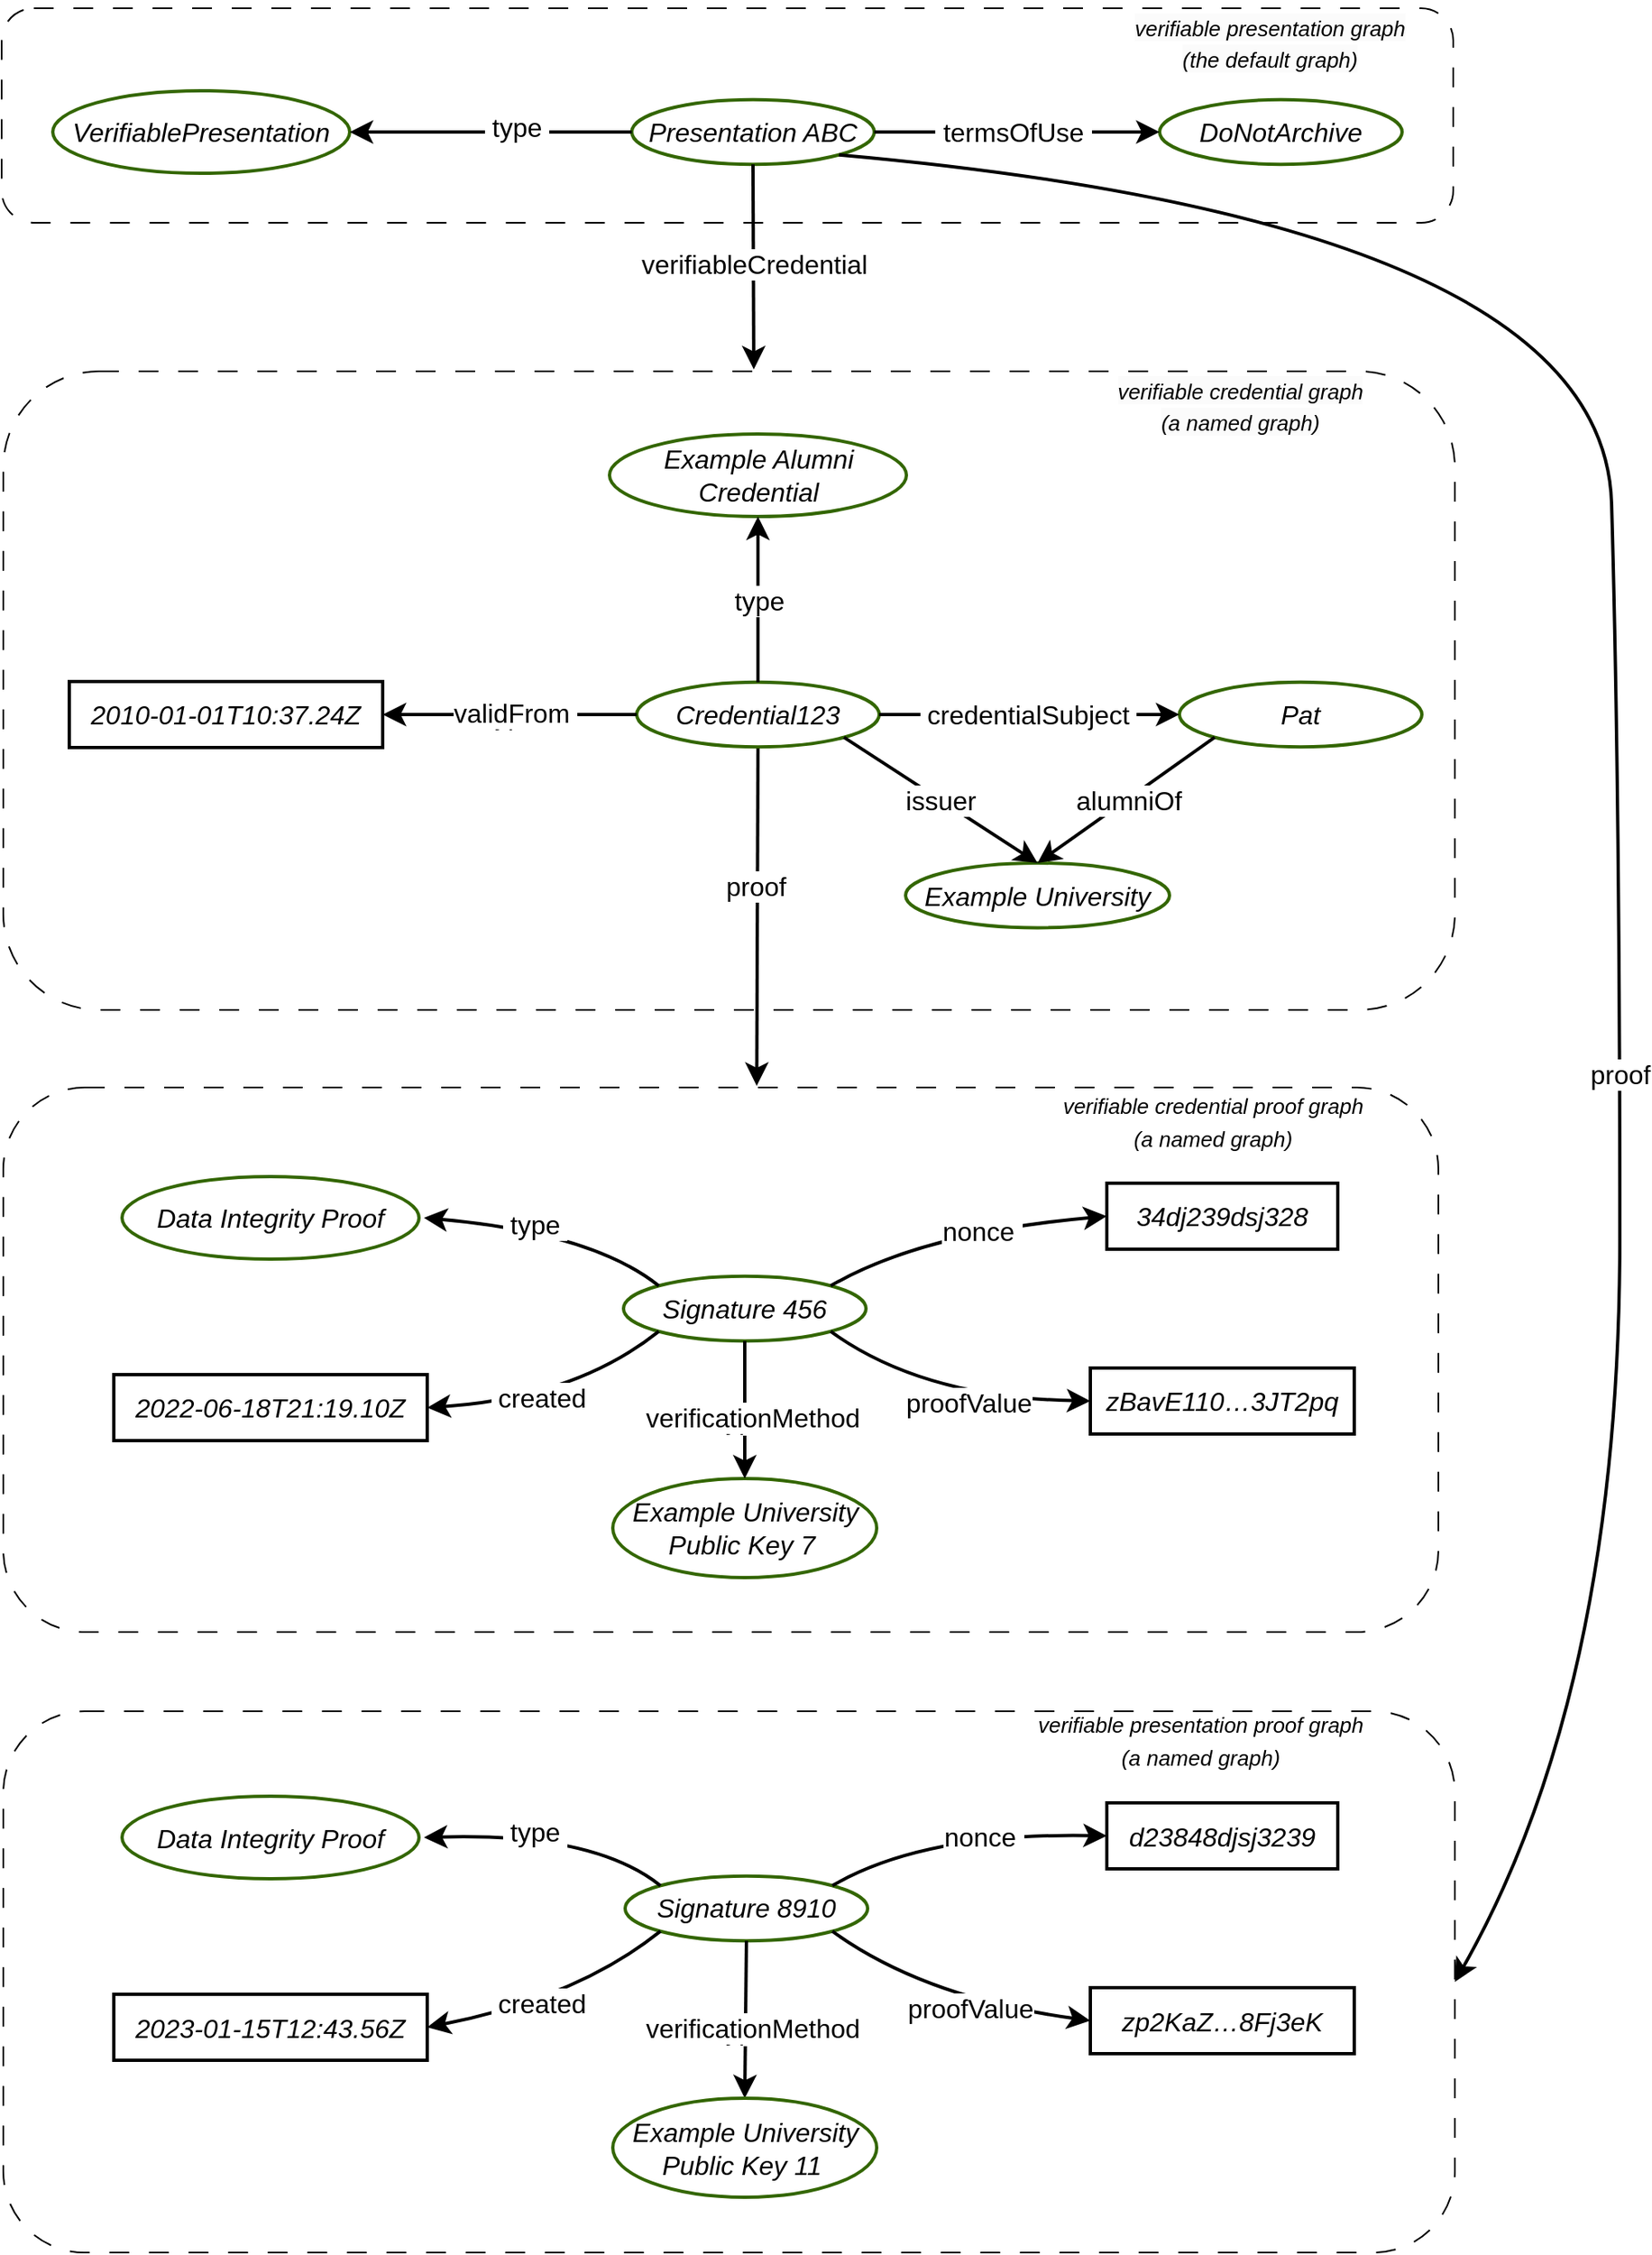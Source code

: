 <mxfile version="22.0.3" type="device">
  <diagram name="Page-1" id="VCU2_7XY7YOSpMuFFgP9">
    <mxGraphModel dx="2803" dy="2102" grid="1" gridSize="10" guides="1" tooltips="1" connect="1" arrows="1" fold="1" page="0" pageScale="1" pageWidth="1169" pageHeight="827" math="0" shadow="0">
      <root>
        <mxCell id="0" />
        <mxCell id="1" parent="0" />
        <mxCell id="p8tfiG4p6Vh0YpFKXhgD-1" value="" style="rounded=1;whiteSpace=wrap;html=1;fontSize=16;fillColor=none;dashed=1;dashPattern=12 12;" parent="1" vertex="1">
          <mxGeometry x="-1361" y="-740" width="880" height="130" as="geometry" />
        </mxCell>
        <mxCell id="80YUNRsU_wij_iDbftCs-48" value="" style="rounded=1;whiteSpace=wrap;html=1;fontSize=16;fillColor=none;dashed=1;dashPattern=12 12;" parent="1" vertex="1">
          <mxGeometry x="-1360" y="-520" width="880" height="387" as="geometry" />
        </mxCell>
        <mxCell id="80YUNRsU_wij_iDbftCs-2" value="" style="rounded=1;whiteSpace=wrap;html=1;fontSize=16;fillColor=none;dashed=1;dashPattern=12 12;" parent="1" vertex="1">
          <mxGeometry x="-1360" y="-86" width="870" height="330" as="geometry" />
        </mxCell>
        <UserObject label="&lt;i&gt;&lt;font color=&quot;#000000&quot;&gt;Signature 456&lt;/font&gt;&lt;/i&gt;" id="80YUNRsU_wij_iDbftCs-3">
          <mxCell style="ellipse;whiteSpace=wrap;html=1;fontSize=16;fillColor=none;strokeWidth=2;strokeColor=#336600;" parent="1" vertex="1">
            <mxGeometry x="-984" y="28.39" width="147" height="39.22" as="geometry" />
          </mxCell>
        </UserObject>
        <mxCell id="80YUNRsU_wij_iDbftCs-4" value="" style="group" parent="1" vertex="1" connectable="0">
          <mxGeometry x="-1293" y="-32" width="752" height="243" as="geometry" />
        </mxCell>
        <UserObject label="&lt;i&gt;&lt;font color=&quot;#000000&quot;&gt;Example University Public Key 7&amp;nbsp;&lt;/font&gt;&lt;/i&gt;" id="80YUNRsU_wij_iDbftCs-5">
          <mxCell style="ellipse;whiteSpace=wrap;html=1;fontSize=16;fillColor=none;strokeWidth=2;strokeColor=#336600;" parent="80YUNRsU_wij_iDbftCs-4" vertex="1">
            <mxGeometry x="302.5" y="183" width="160" height="60" as="geometry" />
          </mxCell>
        </UserObject>
        <UserObject label="&lt;i&gt;&lt;font color=&quot;#000000&quot;&gt;2022-06-18T21:19.10Z&lt;/font&gt;&lt;/i&gt;" id="80YUNRsU_wij_iDbftCs-6">
          <mxCell style="rounded=0;whiteSpace=wrap;html=1;fontSize=16;fillColor=none;strokeWidth=2;" parent="80YUNRsU_wij_iDbftCs-4" vertex="1">
            <mxGeometry y="120" width="190" height="40" as="geometry" />
          </mxCell>
        </UserObject>
        <UserObject label="&lt;i&gt;&lt;font color=&quot;#000000&quot;&gt;Data Integrity Proof&lt;/font&gt;&lt;/i&gt;" id="80YUNRsU_wij_iDbftCs-7">
          <mxCell style="ellipse;whiteSpace=wrap;html=1;fontSize=16;fillColor=none;strokeWidth=2;strokeColor=#336600;shadow=0;perimeterSpacing=3;" parent="80YUNRsU_wij_iDbftCs-4" vertex="1">
            <mxGeometry x="5" width="180" height="50" as="geometry" />
          </mxCell>
        </UserObject>
        <UserObject label="&lt;i&gt;&lt;font color=&quot;#000000&quot;&gt;34dj239dsj328&lt;/font&gt;&lt;/i&gt;" id="80YUNRsU_wij_iDbftCs-8">
          <mxCell style="rounded=0;whiteSpace=wrap;html=1;fontSize=16;fillColor=none;strokeWidth=2;" parent="80YUNRsU_wij_iDbftCs-4" vertex="1">
            <mxGeometry x="602" y="4" width="140" height="40" as="geometry" />
          </mxCell>
        </UserObject>
        <UserObject label="&lt;i&gt;&lt;font color=&quot;#000000&quot;&gt;zBavE110…3JT2pq&lt;/font&gt;&lt;/i&gt;" id="80YUNRsU_wij_iDbftCs-9">
          <mxCell style="rounded=0;whiteSpace=wrap;html=1;fontSize=16;fillColor=none;strokeWidth=2;" parent="80YUNRsU_wij_iDbftCs-4" vertex="1">
            <mxGeometry x="592" y="116" width="160" height="40" as="geometry" />
          </mxCell>
        </UserObject>
        <mxCell id="80YUNRsU_wij_iDbftCs-10" value="" style="endArrow=classic;html=1;rounded=0;fontSize=12;startSize=8;endSize=8;curved=1;entryX=0.5;entryY=0;entryDx=0;entryDy=0;exitX=0.5;exitY=1;exitDx=0;exitDy=0;strokeWidth=2;fontStyle=2" parent="1" source="80YUNRsU_wij_iDbftCs-3" target="80YUNRsU_wij_iDbftCs-5" edge="1">
          <mxGeometry width="50" height="50" relative="1" as="geometry">
            <mxPoint x="-923" y="102" as="sourcePoint" />
            <mxPoint x="-1045" y="33" as="targetPoint" />
          </mxGeometry>
        </mxCell>
        <mxCell id="80YUNRsU_wij_iDbftCs-11" value="&amp;nbsp;type&amp;nbsp;" style="edgeLabel;html=1;align=center;verticalAlign=middle;resizable=0;points=[];fontSize=16;" parent="80YUNRsU_wij_iDbftCs-10" vertex="1" connectable="0">
          <mxGeometry x="0.135" y="-2" relative="1" as="geometry">
            <mxPoint as="offset" />
          </mxGeometry>
        </mxCell>
        <mxCell id="80YUNRsU_wij_iDbftCs-12" value="verificationMethod" style="edgeLabel;html=1;align=center;verticalAlign=middle;resizable=0;points=[];fontSize=16;" parent="80YUNRsU_wij_iDbftCs-10" vertex="1" connectable="0">
          <mxGeometry x="0.113" y="4" relative="1" as="geometry">
            <mxPoint as="offset" />
          </mxGeometry>
        </mxCell>
        <mxCell id="80YUNRsU_wij_iDbftCs-13" value="" style="endArrow=classic;html=1;rounded=0;fontSize=12;startSize=8;endSize=8;curved=1;exitX=0;exitY=1;exitDx=0;exitDy=0;entryX=1;entryY=0.5;entryDx=0;entryDy=0;strokeWidth=2;fontStyle=2" parent="1" source="80YUNRsU_wij_iDbftCs-3" target="80YUNRsU_wij_iDbftCs-6" edge="1">
          <mxGeometry width="50" height="50" relative="1" as="geometry">
            <mxPoint x="-945" y="41" as="sourcePoint" />
            <mxPoint x="-1075" y="3" as="targetPoint" />
            <Array as="points">
              <mxPoint x="-1013" y="102" />
            </Array>
          </mxGeometry>
        </mxCell>
        <mxCell id="80YUNRsU_wij_iDbftCs-14" value="&amp;nbsp;created" style="edgeLabel;html=1;align=center;verticalAlign=middle;resizable=0;points=[];fontSize=16;" parent="80YUNRsU_wij_iDbftCs-13" vertex="1" connectable="0">
          <mxGeometry x="0.135" y="-2" relative="1" as="geometry">
            <mxPoint as="offset" />
          </mxGeometry>
        </mxCell>
        <mxCell id="80YUNRsU_wij_iDbftCs-15" value="" style="endArrow=classic;html=1;rounded=0;fontSize=12;startSize=8;endSize=8;curved=1;exitX=0;exitY=0;exitDx=0;exitDy=0;entryX=1;entryY=0.5;entryDx=0;entryDy=0;strokeWidth=2;fontStyle=2" parent="1" source="80YUNRsU_wij_iDbftCs-3" target="80YUNRsU_wij_iDbftCs-7" edge="1">
          <mxGeometry width="50" height="50" relative="1" as="geometry">
            <mxPoint x="-1173" y="-188" as="sourcePoint" />
            <mxPoint x="-1123" y="-238" as="targetPoint" />
            <Array as="points">
              <mxPoint x="-1003" y="2" />
            </Array>
          </mxGeometry>
        </mxCell>
        <mxCell id="80YUNRsU_wij_iDbftCs-16" value="&amp;nbsp;type&amp;nbsp;" style="edgeLabel;html=1;align=center;verticalAlign=middle;resizable=0;points=[];fontSize=16;" parent="80YUNRsU_wij_iDbftCs-15" vertex="1" connectable="0">
          <mxGeometry x="0.135" y="-2" relative="1" as="geometry">
            <mxPoint as="offset" />
          </mxGeometry>
        </mxCell>
        <mxCell id="80YUNRsU_wij_iDbftCs-17" value="" style="endArrow=classic;html=1;rounded=0;fontSize=12;startSize=8;endSize=8;curved=1;exitX=1;exitY=0;exitDx=0;exitDy=0;entryX=0;entryY=0.5;entryDx=0;entryDy=0;strokeWidth=2;fontStyle=2" parent="1" source="80YUNRsU_wij_iDbftCs-3" target="80YUNRsU_wij_iDbftCs-8" edge="1">
          <mxGeometry width="50" height="50" relative="1" as="geometry">
            <mxPoint x="-935" y="51" as="sourcePoint" />
            <mxPoint x="-723" y="-8" as="targetPoint" />
            <Array as="points">
              <mxPoint x="-803" y="2" />
            </Array>
          </mxGeometry>
        </mxCell>
        <mxCell id="80YUNRsU_wij_iDbftCs-18" value="nonce&amp;nbsp;" style="edgeLabel;html=1;align=center;verticalAlign=middle;resizable=0;points=[];fontSize=16;" parent="80YUNRsU_wij_iDbftCs-17" vertex="1" connectable="0">
          <mxGeometry x="0.135" y="-2" relative="1" as="geometry">
            <mxPoint as="offset" />
          </mxGeometry>
        </mxCell>
        <mxCell id="80YUNRsU_wij_iDbftCs-19" value="" style="endArrow=classic;html=1;rounded=0;fontSize=12;startSize=8;endSize=8;curved=1;exitX=1;exitY=1;exitDx=0;exitDy=0;entryX=0;entryY=0.5;entryDx=0;entryDy=0;strokeWidth=2;fontStyle=2" parent="1" source="80YUNRsU_wij_iDbftCs-3" target="80YUNRsU_wij_iDbftCs-9" edge="1">
          <mxGeometry width="50" height="50" relative="1" as="geometry">
            <mxPoint x="-925" y="61" as="sourcePoint" />
            <mxPoint x="-1055" y="23" as="targetPoint" />
            <Array as="points">
              <mxPoint x="-803" y="102" />
            </Array>
          </mxGeometry>
        </mxCell>
        <mxCell id="80YUNRsU_wij_iDbftCs-20" value="proofValue" style="edgeLabel;html=1;align=center;verticalAlign=middle;resizable=0;points=[];fontSize=16;" parent="80YUNRsU_wij_iDbftCs-19" vertex="1" connectable="0">
          <mxGeometry x="0.135" y="-2" relative="1" as="geometry">
            <mxPoint as="offset" />
          </mxGeometry>
        </mxCell>
        <mxCell id="80YUNRsU_wij_iDbftCs-21" value="&lt;i&gt;&lt;font style=&quot;font-size: 13px;&quot;&gt;verifiable credential proof graph&lt;br&gt;(a named graph)&lt;br&gt;&lt;/font&gt;&lt;/i&gt;" style="text;html=1;strokeColor=none;fillColor=none;align=center;verticalAlign=middle;whiteSpace=wrap;rounded=0;fontSize=16;" parent="1" vertex="1">
          <mxGeometry x="-783" y="-81.5" width="313" height="30" as="geometry" />
        </mxCell>
        <mxCell id="80YUNRsU_wij_iDbftCs-45" value="" style="endArrow=classic;html=1;rounded=0;fontSize=12;startSize=8;endSize=8;curved=1;strokeWidth=2;exitX=0.5;exitY=1;exitDx=0;exitDy=0;entryX=0.525;entryY=-0.003;entryDx=0;entryDy=0;entryPerimeter=0;" parent="1" source="80YUNRsU_wij_iDbftCs-30" target="80YUNRsU_wij_iDbftCs-2" edge="1">
          <mxGeometry width="50" height="50" relative="1" as="geometry">
            <mxPoint x="-913" y="-72" as="sourcePoint" />
            <mxPoint x="-863" y="-122" as="targetPoint" />
          </mxGeometry>
        </mxCell>
        <mxCell id="80YUNRsU_wij_iDbftCs-46" value="proof" style="edgeLabel;html=1;align=center;verticalAlign=middle;resizable=0;points=[];fontSize=16;" parent="80YUNRsU_wij_iDbftCs-45" vertex="1" connectable="0">
          <mxGeometry x="-0.179" y="-1" relative="1" as="geometry">
            <mxPoint as="offset" />
          </mxGeometry>
        </mxCell>
        <mxCell id="80YUNRsU_wij_iDbftCs-25" value="&lt;i style=&quot;border-color: var(--border-color); color: rgb(0, 0, 0); font-family: Helvetica; font-size: 16px; font-variant-ligatures: normal; font-variant-caps: normal; font-weight: 400; letter-spacing: normal; orphans: 2; text-indent: 0px; text-transform: none; widows: 2; word-spacing: 0px; -webkit-text-stroke-width: 0px; background-color: rgb(251, 251, 251); text-decoration-thickness: initial; text-decoration-style: initial; text-decoration-color: initial;&quot;&gt;&lt;font style=&quot;border-color: var(--border-color); font-size: 13px;&quot;&gt;verifiable credential graph&lt;br&gt;(a named graph)&lt;br&gt;&lt;/font&gt;&lt;/i&gt;" style="text;whiteSpace=wrap;html=1;fontSize=16;align=center;rotation=0;" parent="1" vertex="1">
          <mxGeometry x="-693.5" y="-525" width="166" height="30" as="geometry" />
        </mxCell>
        <UserObject label="&lt;i&gt;&lt;font color=&quot;#000000&quot;&gt;Presentation ABC&lt;/font&gt;&lt;/i&gt;" id="80YUNRsU_wij_iDbftCs-68">
          <mxCell style="ellipse;whiteSpace=wrap;html=1;fontSize=16;fillColor=none;strokeWidth=2;strokeColor=#336600;" parent="1" vertex="1">
            <mxGeometry x="-979" y="-684.61" width="147" height="39.22" as="geometry" />
          </mxCell>
        </UserObject>
        <UserObject label="&lt;i&gt;&lt;font color=&quot;#000000&quot;&gt;VerifiablePresentation&lt;/font&gt;&lt;/i&gt;" id="80YUNRsU_wij_iDbftCs-69">
          <mxCell style="ellipse;whiteSpace=wrap;html=1;fontSize=16;fillColor=none;strokeWidth=2;strokeColor=#336600;" parent="1" vertex="1">
            <mxGeometry x="-1330" y="-690" width="180" height="50" as="geometry" />
          </mxCell>
        </UserObject>
        <UserObject label="&lt;i&gt;&lt;font color=&quot;#000000&quot;&gt;DoNotArchive&lt;/font&gt;&lt;/i&gt;" id="80YUNRsU_wij_iDbftCs-70">
          <mxCell style="ellipse;whiteSpace=wrap;html=1;fontSize=16;fillColor=none;strokeWidth=2;strokeColor=#336600;" parent="1" vertex="1">
            <mxGeometry x="-659" y="-684.61" width="147" height="39.22" as="geometry" />
          </mxCell>
        </UserObject>
        <mxCell id="80YUNRsU_wij_iDbftCs-71" style="edgeStyle=none;curved=1;rounded=0;orthogonalLoop=1;jettySize=auto;html=1;exitX=1;exitY=0.5;exitDx=0;exitDy=0;entryX=0;entryY=0.5;entryDx=0;entryDy=0;fontSize=12;startSize=8;endSize=8;strokeWidth=2;" parent="1" source="80YUNRsU_wij_iDbftCs-68" target="80YUNRsU_wij_iDbftCs-70" edge="1">
          <mxGeometry relative="1" as="geometry" />
        </mxCell>
        <mxCell id="80YUNRsU_wij_iDbftCs-73" value="&amp;nbsp;termsOfUse&amp;nbsp;" style="edgeLabel;html=1;align=center;verticalAlign=middle;resizable=0;points=[];fontSize=16;" parent="80YUNRsU_wij_iDbftCs-71" vertex="1" connectable="0">
          <mxGeometry x="-0.029" relative="1" as="geometry">
            <mxPoint as="offset" />
          </mxGeometry>
        </mxCell>
        <mxCell id="80YUNRsU_wij_iDbftCs-72" style="edgeStyle=none;curved=1;rounded=0;orthogonalLoop=1;jettySize=auto;html=1;exitX=0;exitY=0.5;exitDx=0;exitDy=0;entryX=1;entryY=0.5;entryDx=0;entryDy=0;fontSize=12;startSize=8;endSize=8;strokeWidth=2;" parent="1" source="80YUNRsU_wij_iDbftCs-68" target="80YUNRsU_wij_iDbftCs-69" edge="1">
          <mxGeometry relative="1" as="geometry">
            <mxPoint x="-1064" y="-574.61" as="sourcePoint" />
            <mxPoint x="-759" y="-574.61" as="targetPoint" />
          </mxGeometry>
        </mxCell>
        <mxCell id="80YUNRsU_wij_iDbftCs-74" value="&amp;nbsp;type&amp;nbsp;" style="edgeLabel;html=1;align=center;verticalAlign=middle;resizable=0;points=[];fontSize=16;" parent="80YUNRsU_wij_iDbftCs-72" vertex="1" connectable="0">
          <mxGeometry x="-0.181" y="-3" relative="1" as="geometry">
            <mxPoint as="offset" />
          </mxGeometry>
        </mxCell>
        <mxCell id="80YUNRsU_wij_iDbftCs-77" style="edgeStyle=none;curved=1;rounded=0;orthogonalLoop=1;jettySize=auto;html=1;entryX=0.517;entryY=-0.003;entryDx=0;entryDy=0;fontSize=12;startSize=8;endSize=8;strokeWidth=2;entryPerimeter=0;exitX=0.5;exitY=1;exitDx=0;exitDy=0;" parent="1" source="80YUNRsU_wij_iDbftCs-68" target="80YUNRsU_wij_iDbftCs-48" edge="1">
          <mxGeometry relative="1" as="geometry">
            <mxPoint x="-880" y="-630" as="sourcePoint" />
            <mxPoint x="-1389.232" y="-498.452" as="targetPoint" />
          </mxGeometry>
        </mxCell>
        <mxCell id="80YUNRsU_wij_iDbftCs-78" value="verifiableCredential" style="edgeLabel;html=1;align=center;verticalAlign=middle;resizable=0;points=[];fontSize=16;" parent="80YUNRsU_wij_iDbftCs-77" vertex="1" connectable="0">
          <mxGeometry x="-0.029" relative="1" as="geometry">
            <mxPoint as="offset" />
          </mxGeometry>
        </mxCell>
        <mxCell id="80YUNRsU_wij_iDbftCs-79" style="edgeStyle=none;curved=1;rounded=0;orthogonalLoop=1;jettySize=auto;html=1;exitX=1;exitY=1;exitDx=0;exitDy=0;entryX=1;entryY=0.5;entryDx=0;entryDy=0;fontSize=12;startSize=8;endSize=8;strokeWidth=2;" parent="1" source="80YUNRsU_wij_iDbftCs-68" target="80YUNRsU_wij_iDbftCs-49" edge="1">
          <mxGeometry relative="1" as="geometry">
            <mxPoint x="-62.738" y="-599.996" as="sourcePoint" />
            <mxPoint x="-130.0" y="341.34" as="targetPoint" />
            <Array as="points">
              <mxPoint x="-390" y="-610" />
              <mxPoint x="-380" y="-270" />
              <mxPoint x="-380" y="280" />
            </Array>
          </mxGeometry>
        </mxCell>
        <mxCell id="lX6lRBvpDmC6g2FffIeI-1" value="proof" style="edgeLabel;html=1;align=center;verticalAlign=middle;resizable=0;points=[];fontSize=16;" parent="80YUNRsU_wij_iDbftCs-79" vertex="1" connectable="0">
          <mxGeometry x="0.26" relative="1" as="geometry">
            <mxPoint as="offset" />
          </mxGeometry>
        </mxCell>
        <UserObject label="&lt;i&gt;&lt;font color=&quot;#000000&quot;&gt;Signature 8910&lt;/font&gt;&lt;/i&gt;" id="80YUNRsU_wij_iDbftCs-50">
          <mxCell style="ellipse;whiteSpace=wrap;html=1;fontSize=16;fillColor=none;strokeWidth=2;strokeColor=#336600;" parent="1" vertex="1">
            <mxGeometry x="-983" y="391.89" width="147" height="39.22" as="geometry" />
          </mxCell>
        </UserObject>
        <mxCell id="80YUNRsU_wij_iDbftCs-57" value="" style="endArrow=classic;html=1;rounded=0;fontSize=12;startSize=8;endSize=8;curved=1;entryX=0.5;entryY=0;entryDx=0;entryDy=0;exitX=0.5;exitY=1;exitDx=0;exitDy=0;strokeWidth=2;fontStyle=2" parent="1" source="80YUNRsU_wij_iDbftCs-50" target="80YUNRsU_wij_iDbftCs-52" edge="1">
          <mxGeometry width="50" height="50" relative="1" as="geometry">
            <mxPoint x="-922" y="465.5" as="sourcePoint" />
            <mxPoint x="-1044" y="396.5" as="targetPoint" />
          </mxGeometry>
        </mxCell>
        <mxCell id="80YUNRsU_wij_iDbftCs-58" value="&amp;nbsp;type&amp;nbsp;" style="edgeLabel;html=1;align=center;verticalAlign=middle;resizable=0;points=[];fontSize=16;" parent="80YUNRsU_wij_iDbftCs-57" vertex="1" connectable="0">
          <mxGeometry x="0.135" y="-2" relative="1" as="geometry">
            <mxPoint as="offset" />
          </mxGeometry>
        </mxCell>
        <mxCell id="80YUNRsU_wij_iDbftCs-59" value="verificationMethod" style="edgeLabel;html=1;align=center;verticalAlign=middle;resizable=0;points=[];fontSize=16;" parent="80YUNRsU_wij_iDbftCs-57" vertex="1" connectable="0">
          <mxGeometry x="0.113" y="4" relative="1" as="geometry">
            <mxPoint as="offset" />
          </mxGeometry>
        </mxCell>
        <mxCell id="80YUNRsU_wij_iDbftCs-60" value="" style="endArrow=classic;html=1;rounded=0;fontSize=12;startSize=8;endSize=8;curved=1;exitX=0;exitY=1;exitDx=0;exitDy=0;entryX=1;entryY=0.5;entryDx=0;entryDy=0;strokeWidth=2;fontStyle=2" parent="1" source="80YUNRsU_wij_iDbftCs-50" target="80YUNRsU_wij_iDbftCs-53" edge="1">
          <mxGeometry width="50" height="50" relative="1" as="geometry">
            <mxPoint x="-944" y="404.5" as="sourcePoint" />
            <mxPoint x="-1074" y="366.5" as="targetPoint" />
            <Array as="points">
              <mxPoint x="-1012" y="465.5" />
            </Array>
          </mxGeometry>
        </mxCell>
        <mxCell id="80YUNRsU_wij_iDbftCs-61" value="&amp;nbsp;created" style="edgeLabel;html=1;align=center;verticalAlign=middle;resizable=0;points=[];fontSize=16;" parent="80YUNRsU_wij_iDbftCs-60" vertex="1" connectable="0">
          <mxGeometry x="0.135" y="-2" relative="1" as="geometry">
            <mxPoint as="offset" />
          </mxGeometry>
        </mxCell>
        <mxCell id="80YUNRsU_wij_iDbftCs-62" value="" style="endArrow=classic;html=1;rounded=0;fontSize=12;startSize=8;endSize=8;curved=1;exitX=0;exitY=0;exitDx=0;exitDy=0;entryX=1;entryY=0.5;entryDx=0;entryDy=0;strokeWidth=2;fontStyle=2" parent="1" source="80YUNRsU_wij_iDbftCs-50" target="80YUNRsU_wij_iDbftCs-54" edge="1">
          <mxGeometry width="50" height="50" relative="1" as="geometry">
            <mxPoint x="-1172" y="175.5" as="sourcePoint" />
            <mxPoint x="-1122" y="125.5" as="targetPoint" />
            <Array as="points">
              <mxPoint x="-1002" y="365.5" />
            </Array>
          </mxGeometry>
        </mxCell>
        <mxCell id="80YUNRsU_wij_iDbftCs-63" value="&amp;nbsp;type&amp;nbsp;" style="edgeLabel;html=1;align=center;verticalAlign=middle;resizable=0;points=[];fontSize=16;" parent="80YUNRsU_wij_iDbftCs-62" vertex="1" connectable="0">
          <mxGeometry x="0.135" y="-2" relative="1" as="geometry">
            <mxPoint as="offset" />
          </mxGeometry>
        </mxCell>
        <mxCell id="80YUNRsU_wij_iDbftCs-64" value="" style="endArrow=classic;html=1;rounded=0;fontSize=12;startSize=8;endSize=8;curved=1;exitX=1;exitY=0;exitDx=0;exitDy=0;entryX=0;entryY=0.5;entryDx=0;entryDy=0;strokeWidth=2;fontStyle=2" parent="1" source="80YUNRsU_wij_iDbftCs-50" target="80YUNRsU_wij_iDbftCs-55" edge="1">
          <mxGeometry width="50" height="50" relative="1" as="geometry">
            <mxPoint x="-934" y="414.5" as="sourcePoint" />
            <mxPoint x="-722" y="355.5" as="targetPoint" />
            <Array as="points">
              <mxPoint x="-802" y="365.5" />
            </Array>
          </mxGeometry>
        </mxCell>
        <mxCell id="80YUNRsU_wij_iDbftCs-65" value="nonce&amp;nbsp;" style="edgeLabel;html=1;align=center;verticalAlign=middle;resizable=0;points=[];fontSize=16;" parent="80YUNRsU_wij_iDbftCs-64" vertex="1" connectable="0">
          <mxGeometry x="0.135" y="-2" relative="1" as="geometry">
            <mxPoint as="offset" />
          </mxGeometry>
        </mxCell>
        <mxCell id="80YUNRsU_wij_iDbftCs-66" value="" style="endArrow=classic;html=1;rounded=0;fontSize=12;startSize=8;endSize=8;curved=1;exitX=1;exitY=1;exitDx=0;exitDy=0;entryX=0;entryY=0.5;entryDx=0;entryDy=0;strokeWidth=2;fontStyle=2" parent="1" source="80YUNRsU_wij_iDbftCs-50" target="80YUNRsU_wij_iDbftCs-56" edge="1">
          <mxGeometry width="50" height="50" relative="1" as="geometry">
            <mxPoint x="-924" y="424.5" as="sourcePoint" />
            <mxPoint x="-1054" y="386.5" as="targetPoint" />
            <Array as="points">
              <mxPoint x="-802" y="465.5" />
            </Array>
          </mxGeometry>
        </mxCell>
        <mxCell id="80YUNRsU_wij_iDbftCs-67" value="proofValue" style="edgeLabel;html=1;align=center;verticalAlign=middle;resizable=0;points=[];fontSize=16;" parent="80YUNRsU_wij_iDbftCs-66" vertex="1" connectable="0">
          <mxGeometry x="0.135" y="-2" relative="1" as="geometry">
            <mxPoint as="offset" />
          </mxGeometry>
        </mxCell>
        <mxCell id="80YUNRsU_wij_iDbftCs-49" value="" style="rounded=1;whiteSpace=wrap;html=1;fontSize=16;fillColor=none;dashed=1;dashPattern=12 12;" parent="1" vertex="1">
          <mxGeometry x="-1360" y="292" width="880" height="328" as="geometry" />
        </mxCell>
        <mxCell id="80YUNRsU_wij_iDbftCs-83" value="" style="group" parent="1" vertex="1" connectable="0">
          <mxGeometry x="-1293" y="343.5" width="752" height="243" as="geometry" />
        </mxCell>
        <mxCell id="80YUNRsU_wij_iDbftCs-51" value="" style="group" parent="80YUNRsU_wij_iDbftCs-83" vertex="1" connectable="0">
          <mxGeometry width="752" height="243" as="geometry" />
        </mxCell>
        <UserObject label="&lt;i&gt;&lt;font color=&quot;#000000&quot;&gt;Example University Public Key 11&amp;nbsp;&lt;/font&gt;&lt;/i&gt;" id="80YUNRsU_wij_iDbftCs-52">
          <mxCell style="ellipse;whiteSpace=wrap;html=1;fontSize=16;fillColor=none;strokeWidth=2;strokeColor=#336600;" parent="80YUNRsU_wij_iDbftCs-51" vertex="1">
            <mxGeometry x="302.5" y="183" width="160" height="60" as="geometry" />
          </mxCell>
        </UserObject>
        <UserObject label="&lt;i&gt;&lt;font color=&quot;#000000&quot;&gt;2023-01-15T12:43.56Z&lt;/font&gt;&lt;/i&gt;" id="80YUNRsU_wij_iDbftCs-53">
          <mxCell style="rounded=0;whiteSpace=wrap;html=1;fontSize=16;fillColor=none;strokeWidth=2;" parent="80YUNRsU_wij_iDbftCs-51" vertex="1">
            <mxGeometry y="120" width="190" height="40" as="geometry" />
          </mxCell>
        </UserObject>
        <UserObject label="&lt;i&gt;&lt;font color=&quot;#000000&quot;&gt;Data Integrity Proof&lt;/font&gt;&lt;/i&gt;" id="80YUNRsU_wij_iDbftCs-54">
          <mxCell style="ellipse;whiteSpace=wrap;html=1;fontSize=16;fillColor=none;strokeWidth=2;strokeColor=#336600;shadow=0;perimeterSpacing=3;" parent="80YUNRsU_wij_iDbftCs-51" vertex="1">
            <mxGeometry x="5" width="180" height="50" as="geometry" />
          </mxCell>
        </UserObject>
        <UserObject label="&lt;i&gt;&lt;font color=&quot;#000000&quot;&gt;d23848djsj3239&lt;/font&gt;&lt;/i&gt;" id="80YUNRsU_wij_iDbftCs-55">
          <mxCell style="rounded=0;whiteSpace=wrap;html=1;fontSize=16;fillColor=none;strokeWidth=2;" parent="80YUNRsU_wij_iDbftCs-51" vertex="1">
            <mxGeometry x="602" y="4" width="140" height="40" as="geometry" />
          </mxCell>
        </UserObject>
        <UserObject label="&lt;i&gt;&lt;font color=&quot;#000000&quot;&gt;zp2KaZ…8Fj3eK&lt;/font&gt;&lt;/i&gt;" id="80YUNRsU_wij_iDbftCs-56">
          <mxCell style="rounded=0;whiteSpace=wrap;html=1;fontSize=16;fillColor=none;strokeWidth=2;" parent="80YUNRsU_wij_iDbftCs-51" vertex="1">
            <mxGeometry x="592" y="116" width="160" height="40" as="geometry" />
          </mxCell>
        </UserObject>
        <mxCell id="80YUNRsU_wij_iDbftCs-86" value="&lt;i&gt;&lt;font style=&quot;font-size: 13px;&quot;&gt;verifiable presentation proof graph&lt;br&gt;(a named graph)&lt;br&gt;&lt;/font&gt;&lt;/i&gt;" style="text;html=1;strokeColor=none;fillColor=none;align=center;verticalAlign=middle;whiteSpace=wrap;rounded=0;fontSize=16;" parent="1" vertex="1">
          <mxGeometry x="-774.5" y="294" width="280" height="30" as="geometry" />
        </mxCell>
        <UserObject label="&lt;i&gt;&lt;font color=&quot;#000000&quot;&gt;Example University&lt;/font&gt;&lt;/i&gt;" id="80YUNRsU_wij_iDbftCs-27">
          <mxCell style="ellipse;whiteSpace=wrap;html=1;fontSize=16;fillColor=none;strokeWidth=2;strokeColor=#336600;" parent="1" vertex="1">
            <mxGeometry x="-813" y="-222" width="160" height="39.22" as="geometry" />
          </mxCell>
        </UserObject>
        <UserObject label="&lt;i&gt;&lt;font color=&quot;#000000&quot;&gt;2010-01-01T10:37.24Z&lt;/font&gt;&lt;/i&gt;" id="80YUNRsU_wij_iDbftCs-28">
          <mxCell style="rounded=0;whiteSpace=wrap;html=1;fontSize=16;fillColor=none;strokeWidth=2;" parent="1" vertex="1">
            <mxGeometry x="-1320" y="-332" width="190" height="40" as="geometry" />
          </mxCell>
        </UserObject>
        <UserObject label="&lt;i&gt;&lt;font color=&quot;#000000&quot;&gt;Example Alumni Credential&lt;/font&gt;&lt;/i&gt;" id="80YUNRsU_wij_iDbftCs-29">
          <mxCell style="ellipse;whiteSpace=wrap;html=1;fontSize=16;fillColor=none;strokeWidth=2;strokeColor=#336600;" parent="1" vertex="1">
            <mxGeometry x="-992.5" y="-482" width="180" height="50" as="geometry" />
          </mxCell>
        </UserObject>
        <UserObject label="&lt;i&gt;&lt;font color=&quot;#000000&quot;&gt;Credential123&lt;/font&gt;&lt;/i&gt;" id="80YUNRsU_wij_iDbftCs-30">
          <mxCell style="ellipse;whiteSpace=wrap;html=1;fontSize=16;fillColor=none;strokeWidth=2;strokeColor=#336600;" parent="1" vertex="1">
            <mxGeometry x="-976" y="-331.61" width="147" height="39.22" as="geometry" />
          </mxCell>
        </UserObject>
        <UserObject label="&lt;i&gt;&lt;font color=&quot;#000000&quot;&gt;Pat&lt;/font&gt;&lt;/i&gt;" id="80YUNRsU_wij_iDbftCs-31">
          <mxCell style="ellipse;whiteSpace=wrap;html=1;fontSize=16;fillColor=none;strokeWidth=2;strokeColor=#336600;" parent="1" vertex="1">
            <mxGeometry x="-647" y="-331.61" width="147" height="39.22" as="geometry" />
          </mxCell>
        </UserObject>
        <mxCell id="80YUNRsU_wij_iDbftCs-32" style="edgeStyle=none;curved=1;rounded=0;orthogonalLoop=1;jettySize=auto;html=1;exitX=0;exitY=0.5;exitDx=0;exitDy=0;fontSize=12;startSize=8;endSize=8;" parent="1" source="80YUNRsU_wij_iDbftCs-28" target="80YUNRsU_wij_iDbftCs-28" edge="1">
          <mxGeometry relative="1" as="geometry" />
        </mxCell>
        <mxCell id="80YUNRsU_wij_iDbftCs-33" style="edgeStyle=none;curved=1;rounded=0;orthogonalLoop=1;jettySize=auto;html=1;exitX=1;exitY=0.5;exitDx=0;exitDy=0;fontSize=12;startSize=8;endSize=8;" parent="1" source="80YUNRsU_wij_iDbftCs-28" target="80YUNRsU_wij_iDbftCs-28" edge="1">
          <mxGeometry relative="1" as="geometry" />
        </mxCell>
        <mxCell id="80YUNRsU_wij_iDbftCs-34" value="" style="endArrow=classic;html=1;rounded=0;fontSize=12;startSize=8;endSize=8;curved=1;exitX=0.5;exitY=0;exitDx=0;exitDy=0;entryX=0.5;entryY=1;entryDx=0;entryDy=0;strokeWidth=2;" parent="1" source="80YUNRsU_wij_iDbftCs-30" target="80YUNRsU_wij_iDbftCs-29" edge="1">
          <mxGeometry width="50" height="50" relative="1" as="geometry">
            <mxPoint x="-1977" y="-812" as="sourcePoint" />
            <mxPoint x="-1927" y="-862" as="targetPoint" />
          </mxGeometry>
        </mxCell>
        <mxCell id="80YUNRsU_wij_iDbftCs-35" value="type" style="edgeLabel;html=1;align=center;verticalAlign=middle;resizable=0;points=[];fontSize=16;" parent="80YUNRsU_wij_iDbftCs-34" vertex="1" connectable="0">
          <mxGeometry x="-0.016" relative="1" as="geometry">
            <mxPoint as="offset" />
          </mxGeometry>
        </mxCell>
        <mxCell id="80YUNRsU_wij_iDbftCs-36" value="" style="endArrow=classic;html=1;rounded=0;fontSize=12;startSize=8;endSize=8;curved=1;exitX=0;exitY=0.5;exitDx=0;exitDy=0;entryX=1;entryY=0.5;entryDx=0;entryDy=0;strokeWidth=2;" parent="1" source="80YUNRsU_wij_iDbftCs-30" target="80YUNRsU_wij_iDbftCs-28" edge="1">
          <mxGeometry width="50" height="50" relative="1" as="geometry">
            <mxPoint x="-2107" y="-1071.61" as="sourcePoint" />
            <mxPoint x="-2107" y="-1171.61" as="targetPoint" />
          </mxGeometry>
        </mxCell>
        <mxCell id="80YUNRsU_wij_iDbftCs-37" value="type" style="edgeLabel;html=1;align=center;verticalAlign=middle;resizable=0;points=[];fontSize=16;" parent="80YUNRsU_wij_iDbftCs-36" vertex="1" connectable="0">
          <mxGeometry x="-0.016" relative="1" as="geometry">
            <mxPoint as="offset" />
          </mxGeometry>
        </mxCell>
        <mxCell id="80YUNRsU_wij_iDbftCs-38" value="validFrom&amp;nbsp;" style="edgeLabel;html=1;align=center;verticalAlign=middle;resizable=0;points=[];fontSize=16;" parent="80YUNRsU_wij_iDbftCs-36" vertex="1" connectable="0">
          <mxGeometry x="-0.041" y="-1" relative="1" as="geometry">
            <mxPoint as="offset" />
          </mxGeometry>
        </mxCell>
        <mxCell id="80YUNRsU_wij_iDbftCs-39" value="" style="endArrow=classic;html=1;rounded=0;fontSize=12;startSize=8;endSize=8;curved=1;entryX=0.5;entryY=0;entryDx=0;entryDy=0;strokeWidth=2;exitX=1;exitY=1;exitDx=0;exitDy=0;" parent="1" source="80YUNRsU_wij_iDbftCs-30" target="80YUNRsU_wij_iDbftCs-27" edge="1">
          <mxGeometry width="50" height="50" relative="1" as="geometry">
            <mxPoint x="-1964" y="-980.39" as="sourcePoint" />
            <mxPoint x="-2077" y="-904.39" as="targetPoint" />
          </mxGeometry>
        </mxCell>
        <mxCell id="80YUNRsU_wij_iDbftCs-40" value="issuer" style="edgeLabel;html=1;align=center;verticalAlign=middle;resizable=0;points=[];fontSize=16;" parent="80YUNRsU_wij_iDbftCs-39" vertex="1" connectable="0">
          <mxGeometry x="-0.016" relative="1" as="geometry">
            <mxPoint as="offset" />
          </mxGeometry>
        </mxCell>
        <mxCell id="80YUNRsU_wij_iDbftCs-41" value="" style="endArrow=classic;html=1;rounded=0;fontSize=12;startSize=8;endSize=8;curved=1;entryX=0;entryY=0.5;entryDx=0;entryDy=0;strokeWidth=2;exitX=1;exitY=0.5;exitDx=0;exitDy=0;" parent="1" source="80YUNRsU_wij_iDbftCs-30" target="80YUNRsU_wij_iDbftCs-31" edge="1">
          <mxGeometry width="50" height="50" relative="1" as="geometry">
            <mxPoint x="-1907" y="-992" as="sourcePoint" />
            <mxPoint x="-2207" y="-1042" as="targetPoint" />
          </mxGeometry>
        </mxCell>
        <mxCell id="80YUNRsU_wij_iDbftCs-42" value="&amp;nbsp;credentialSubject&amp;nbsp;" style="edgeLabel;html=1;align=center;verticalAlign=middle;resizable=0;points=[];fontSize=16;" parent="80YUNRsU_wij_iDbftCs-41" vertex="1" connectable="0">
          <mxGeometry x="-0.016" relative="1" as="geometry">
            <mxPoint as="offset" />
          </mxGeometry>
        </mxCell>
        <mxCell id="80YUNRsU_wij_iDbftCs-43" value="" style="endArrow=classic;html=1;rounded=0;fontSize=12;startSize=8;endSize=8;curved=1;entryX=0.5;entryY=0;entryDx=0;entryDy=0;strokeWidth=2;exitX=0;exitY=1;exitDx=0;exitDy=0;" parent="1" source="80YUNRsU_wij_iDbftCs-31" target="80YUNRsU_wij_iDbftCs-27" edge="1">
          <mxGeometry width="50" height="50" relative="1" as="geometry">
            <mxPoint x="-1667" y="-882" as="sourcePoint" />
            <mxPoint x="-1475" y="-882" as="targetPoint" />
          </mxGeometry>
        </mxCell>
        <mxCell id="80YUNRsU_wij_iDbftCs-44" value="alumniOf" style="edgeLabel;html=1;align=center;verticalAlign=middle;resizable=0;points=[];fontSize=16;" parent="80YUNRsU_wij_iDbftCs-43" vertex="1" connectable="0">
          <mxGeometry x="-0.016" relative="1" as="geometry">
            <mxPoint as="offset" />
          </mxGeometry>
        </mxCell>
        <mxCell id="p8tfiG4p6Vh0YpFKXhgD-2" value="&lt;i style=&quot;border-color: var(--border-color); color: rgb(0, 0, 0); font-family: Helvetica; font-size: 16px; font-variant-ligatures: normal; font-variant-caps: normal; font-weight: 400; letter-spacing: normal; orphans: 2; text-indent: 0px; text-transform: none; widows: 2; word-spacing: 0px; -webkit-text-stroke-width: 0px; background-color: rgb(251, 251, 251); text-decoration-thickness: initial; text-decoration-style: initial; text-decoration-color: initial;&quot;&gt;&lt;font style=&quot;border-color: var(--border-color); font-size: 13px;&quot;&gt;verifiable presentation graph&lt;br&gt;(the default graph)&lt;br&gt;&lt;/font&gt;&lt;/i&gt;" style="text;whiteSpace=wrap;html=1;fontSize=16;align=center;rotation=0;" parent="1" vertex="1">
          <mxGeometry x="-700" y="-745" width="215.5" height="30" as="geometry" />
        </mxCell>
      </root>
    </mxGraphModel>
  </diagram>
</mxfile>
